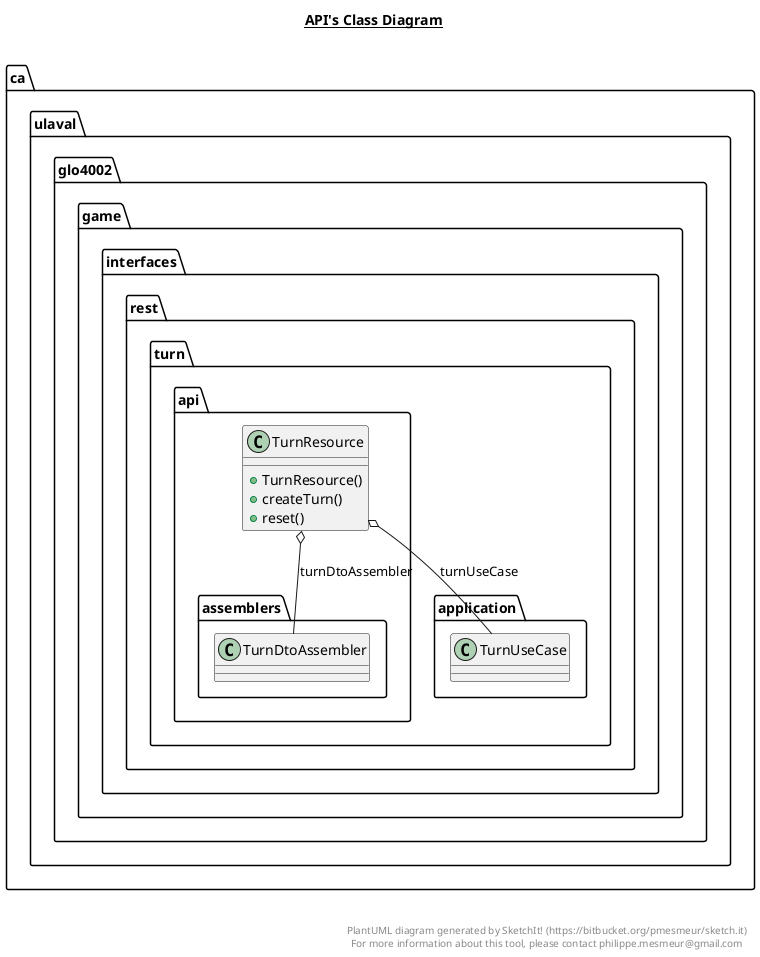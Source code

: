 @startuml

title __API's Class Diagram__\n

  namespace ca.ulaval.glo4002.game {
    namespace interfaces.rest {
      namespace turn.api {
        class ca.ulaval.glo4002.game.interfaces.rest.turn.api.TurnResource {
            + TurnResource()
            + createTurn()
            + reset()
        }
      }
    }
  }
  

  ca.ulaval.glo4002.game.interfaces.rest.turn.api.TurnResource o-- ca.ulaval.glo4002.game.interfaces.rest.turn.api.assemblers.TurnDtoAssembler : turnDtoAssembler
  ca.ulaval.glo4002.game.interfaces.rest.turn.api.TurnResource o-- ca.ulaval.glo4002.game.interfaces.rest.turn.application.TurnUseCase : turnUseCase


right footer


PlantUML diagram generated by SketchIt! (https://bitbucket.org/pmesmeur/sketch.it)
For more information about this tool, please contact philippe.mesmeur@gmail.com
endfooter

@enduml

